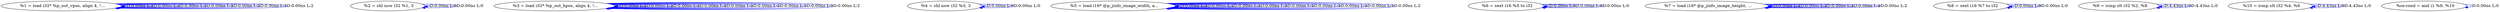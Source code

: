 digraph {
Node0x40cb220[label="  %1 = load i32* %p_out_vpos, align 4, !..."];
Node0x40cb220 -> Node0x40cb220[label="D:0.00ns L:2",color=blue];
Node0x40cb220 -> Node0x40cb220[label="D:0.00ns L:2",color=blue];
Node0x40cb220 -> Node0x40cb220[label="D:0.00ns L:2",color=blue];
Node0x40cb220 -> Node0x40cb220[label="D:0.00ns L:2",color=blue];
Node0x40cb220 -> Node0x40cb220[label="D:0.00ns L:2",color=blue];
Node0x40cb220 -> Node0x40cb220[label="D:0.00ns L:2",color=blue];
Node0x40cb220 -> Node0x40cb220[label="D:0.00ns L:2",color=blue];
Node0x40b9fe0[label="  %2 = shl nsw i32 %1, 3"];
Node0x40b9fe0 -> Node0x40b9fe0[label="D:0.00ns L:0",color=blue];
Node0x40b9fe0 -> Node0x40b9fe0[label="D:0.00ns L:0",color=blue];
Node0x40ba120[label="  %3 = load i32* %p_out_hpos, align 4, !..."];
Node0x40ba120 -> Node0x40ba120[label="D:0.00ns L:2",color=blue];
Node0x40ba120 -> Node0x40ba120[label="D:0.00ns L:2",color=blue];
Node0x40ba120 -> Node0x40ba120[label="D:0.00ns L:2",color=blue];
Node0x40ba120 -> Node0x40ba120[label="D:0.00ns L:2",color=blue];
Node0x40ba120 -> Node0x40ba120[label="D:0.00ns L:2",color=blue];
Node0x40ba120 -> Node0x40ba120[label="D:0.00ns L:2",color=blue];
Node0x40ba120 -> Node0x40ba120[label="D:0.00ns L:2",color=blue];
Node0x40ba120 -> Node0x40ba120[label="D:0.00ns L:2",color=blue];
Node0x40ba120 -> Node0x40ba120[label="D:0.00ns L:2",color=blue];
Node0x40ba260[label="  %4 = shl nsw i32 %3, 3"];
Node0x40ba260 -> Node0x40ba260[label="D:0.00ns L:0",color=blue];
Node0x40ba260 -> Node0x40ba260[label="D:0.00ns L:0",color=blue];
Node0x40ba3a0[label="  %5 = load i16* @p_jinfo_image_width, a..."];
Node0x40ba3a0 -> Node0x40ba3a0[label="D:0.00ns L:2",color=blue];
Node0x40ba3a0 -> Node0x40ba3a0[label="D:0.00ns L:2",color=blue];
Node0x40ba3a0 -> Node0x40ba3a0[label="D:0.00ns L:2",color=blue];
Node0x40ba3a0 -> Node0x40ba3a0[label="D:0.00ns L:2",color=blue];
Node0x40ba3a0 -> Node0x40ba3a0[label="D:0.00ns L:2",color=blue];
Node0x40ba3a0 -> Node0x40ba3a0[label="D:0.00ns L:2",color=blue];
Node0x40ba3a0 -> Node0x40ba3a0[label="D:0.00ns L:2",color=blue];
Node0x40ba3a0 -> Node0x40ba3a0[label="D:0.00ns L:2",color=blue];
Node0x40ba3a0 -> Node0x40ba3a0[label="D:0.00ns L:2",color=blue];
Node0x40b3c10[label="  %6 = sext i16 %5 to i32"];
Node0x40b3c10 -> Node0x40b3c10[label="D:0.00ns L:0",color=blue];
Node0x40b3c10 -> Node0x40b3c10[label="D:0.00ns L:0",color=blue];
Node0x40b3c10 -> Node0x40b3c10[label="D:0.00ns L:0",color=blue];
Node0x40b3d50[label="  %7 = load i16* @p_jinfo_image_height, ..."];
Node0x40b3d50 -> Node0x40b3d50[label="D:0.00ns L:2",color=blue];
Node0x40b3d50 -> Node0x40b3d50[label="D:0.00ns L:2",color=blue];
Node0x40b3d50 -> Node0x40b3d50[label="D:0.00ns L:2",color=blue];
Node0x40b3d50 -> Node0x40b3d50[label="D:0.00ns L:2",color=blue];
Node0x40b3d50 -> Node0x40b3d50[label="D:0.00ns L:2",color=blue];
Node0x40b3e90[label="  %8 = sext i16 %7 to i32"];
Node0x40b3e90 -> Node0x40b3e90[label="D:0.00ns L:0",color=blue];
Node0x40b3e90 -> Node0x40b3e90[label="D:0.00ns L:0",color=blue];
Node0x40b3fd0[label="  %9 = icmp slt i32 %2, %8"];
Node0x40b3fd0 -> Node0x40b3fd0[label="D:4.43ns L:0",color=blue];
Node0x40b3fd0 -> Node0x40b3fd0[label="D:4.43ns L:0",color=blue];
Node0x40b4110[label="  %10 = icmp slt i32 %4, %6"];
Node0x40b4110 -> Node0x40b4110[label="D:4.43ns L:0",color=blue];
Node0x40b4110 -> Node0x40b4110[label="D:4.43ns L:0",color=blue];
Node0x40b4250[label="  %or.cond = and i1 %9, %10"];
Node0x40b4250 -> Node0x40b4250[label="D:0.00ns L:0",color=blue];
}
